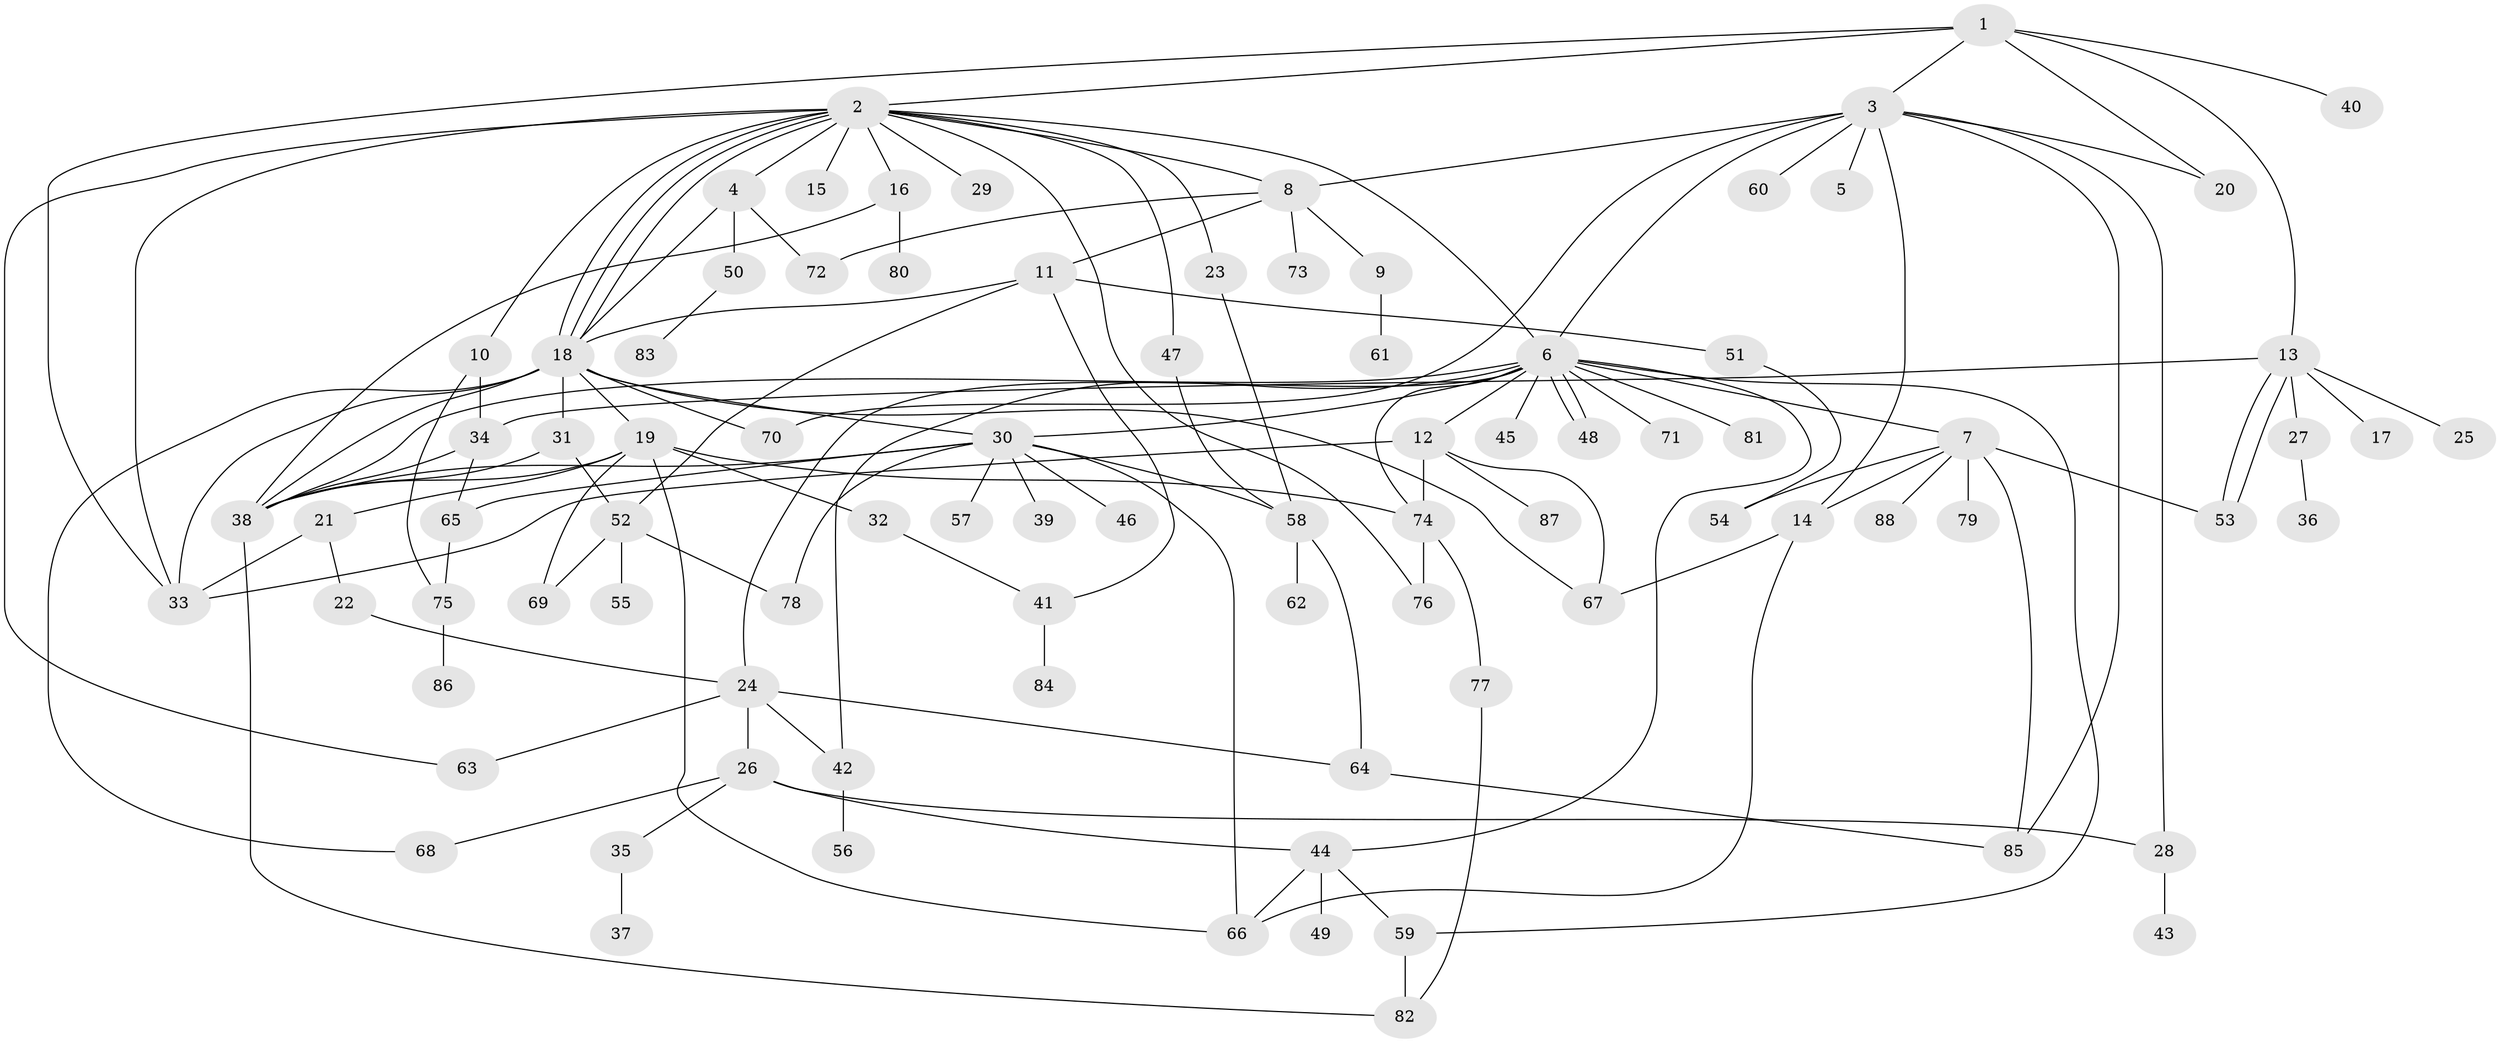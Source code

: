 // Generated by graph-tools (version 1.1) at 2025/35/03/09/25 02:35:45]
// undirected, 88 vertices, 141 edges
graph export_dot {
graph [start="1"]
  node [color=gray90,style=filled];
  1;
  2;
  3;
  4;
  5;
  6;
  7;
  8;
  9;
  10;
  11;
  12;
  13;
  14;
  15;
  16;
  17;
  18;
  19;
  20;
  21;
  22;
  23;
  24;
  25;
  26;
  27;
  28;
  29;
  30;
  31;
  32;
  33;
  34;
  35;
  36;
  37;
  38;
  39;
  40;
  41;
  42;
  43;
  44;
  45;
  46;
  47;
  48;
  49;
  50;
  51;
  52;
  53;
  54;
  55;
  56;
  57;
  58;
  59;
  60;
  61;
  62;
  63;
  64;
  65;
  66;
  67;
  68;
  69;
  70;
  71;
  72;
  73;
  74;
  75;
  76;
  77;
  78;
  79;
  80;
  81;
  82;
  83;
  84;
  85;
  86;
  87;
  88;
  1 -- 2;
  1 -- 3;
  1 -- 13;
  1 -- 20;
  1 -- 33;
  1 -- 40;
  2 -- 4;
  2 -- 6;
  2 -- 8;
  2 -- 10;
  2 -- 15;
  2 -- 16;
  2 -- 18;
  2 -- 18;
  2 -- 18;
  2 -- 23;
  2 -- 29;
  2 -- 33;
  2 -- 47;
  2 -- 63;
  2 -- 76;
  3 -- 5;
  3 -- 6;
  3 -- 8;
  3 -- 14;
  3 -- 20;
  3 -- 28;
  3 -- 60;
  3 -- 70;
  3 -- 85;
  4 -- 18;
  4 -- 50;
  4 -- 72;
  6 -- 7;
  6 -- 12;
  6 -- 24;
  6 -- 30;
  6 -- 38;
  6 -- 42;
  6 -- 44;
  6 -- 45;
  6 -- 48;
  6 -- 48;
  6 -- 59;
  6 -- 71;
  6 -- 74;
  6 -- 81;
  7 -- 14;
  7 -- 53;
  7 -- 54;
  7 -- 79;
  7 -- 85;
  7 -- 88;
  8 -- 9;
  8 -- 11;
  8 -- 72;
  8 -- 73;
  9 -- 61;
  10 -- 34;
  10 -- 75;
  11 -- 18;
  11 -- 41;
  11 -- 51;
  11 -- 52;
  12 -- 33;
  12 -- 67;
  12 -- 74;
  12 -- 87;
  13 -- 17;
  13 -- 25;
  13 -- 27;
  13 -- 34;
  13 -- 53;
  13 -- 53;
  14 -- 66;
  14 -- 67;
  16 -- 38;
  16 -- 80;
  18 -- 19;
  18 -- 30;
  18 -- 31;
  18 -- 33;
  18 -- 38;
  18 -- 67;
  18 -- 68;
  18 -- 70;
  19 -- 21;
  19 -- 32;
  19 -- 38;
  19 -- 66;
  19 -- 69;
  19 -- 74;
  21 -- 22;
  21 -- 33;
  22 -- 24;
  23 -- 58;
  24 -- 26;
  24 -- 42;
  24 -- 63;
  24 -- 64;
  26 -- 28;
  26 -- 35;
  26 -- 44;
  26 -- 68;
  27 -- 36;
  28 -- 43;
  30 -- 38;
  30 -- 39;
  30 -- 46;
  30 -- 57;
  30 -- 58;
  30 -- 65;
  30 -- 66;
  30 -- 78;
  31 -- 38;
  31 -- 52;
  32 -- 41;
  34 -- 38;
  34 -- 65;
  35 -- 37;
  38 -- 82;
  41 -- 84;
  42 -- 56;
  44 -- 49;
  44 -- 59;
  44 -- 66;
  47 -- 58;
  50 -- 83;
  51 -- 54;
  52 -- 55;
  52 -- 69;
  52 -- 78;
  58 -- 62;
  58 -- 64;
  59 -- 82;
  64 -- 85;
  65 -- 75;
  74 -- 76;
  74 -- 77;
  75 -- 86;
  77 -- 82;
}
